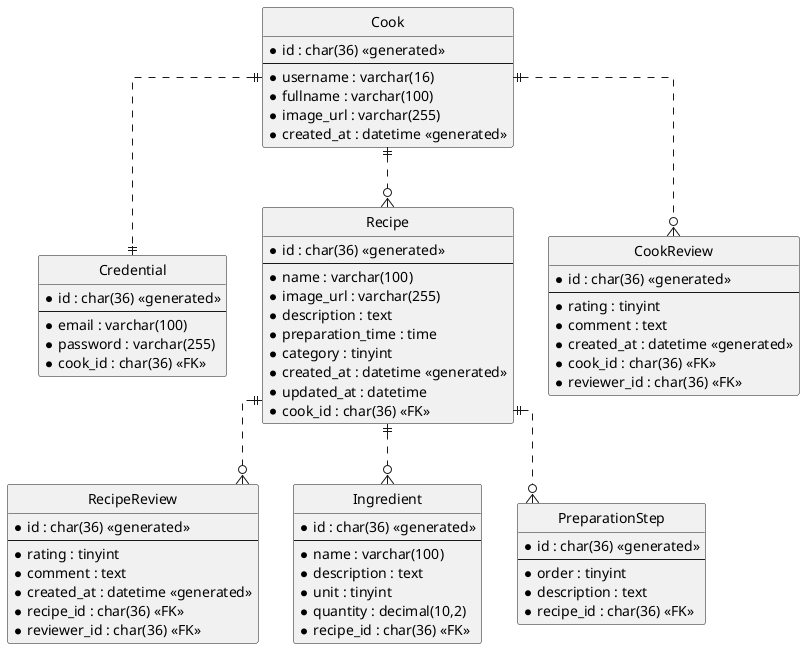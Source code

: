 ﻿@startuml

hide circle
skinparam LineType ortho

entity Cook {
  *id : char(36) <<generated>>
  --
  *username : varchar(16)
  *fullname : varchar(100)
  *image_url : varchar(255)
  *created_at : datetime <<generated>>
}

entity Credential {
  *id : char(36) <<generated>>
  --
  *email : varchar(100)
  *password : varchar(255)
  *cook_id : char(36) <<FK>>
}

entity Recipe {
  *id : char(36) <<generated>>
  --
  *name : varchar(100)
  *image_url : varchar(255)
  *description : text
  *preparation_time : time
  *category : tinyint
  *created_at : datetime <<generated>>
  *updated_at : datetime
  *cook_id : char(36) <<FK>>
}

entity RecipeReview {
  *id : char(36) <<generated>>
  --
  *rating : tinyint
  *comment : text
  *created_at : datetime <<generated>>
  *recipe_id : char(36) <<FK>>
  *reviewer_id : char(36) <<FK>>
}

entity CookReview {
  *id : char(36) <<generated>>
  --
  *rating : tinyint
  *comment : text
  *created_at : datetime <<generated>>
  *cook_id : char(36) <<FK>>
  *reviewer_id : char(36) <<FK>>
}

entity Ingredient {
  *id : char(36) <<generated>>
  --
  *name : varchar(100)
  *description : text
  *unit : tinyint
  *quantity : decimal(10,2)
  *recipe_id : char(36) <<FK>>
}

entity PreparationStep {
  *id : char(36) <<generated>>
  --
  *order : tinyint
  *description : text
  *recipe_id : char(36) <<FK>>
}

Cook ||..|| Credential
Cook ||..o{ Recipe
Cook ||..o{ CookReview

Recipe ||..o{ RecipeReview
Recipe ||..o{ Ingredient
Recipe ||..o{ PreparationStep

@enduml